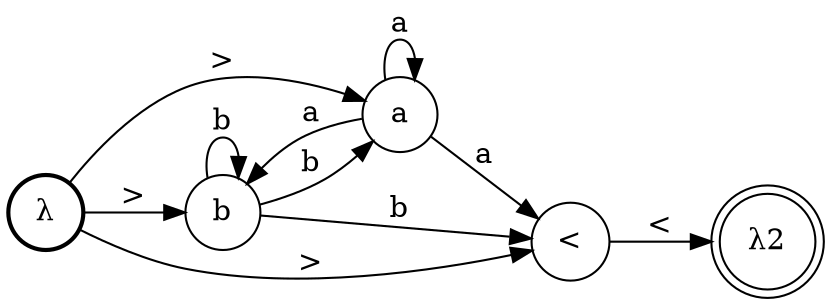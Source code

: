 digraph G {
rankdir=LR;
node [shape=circle]
0 [label="b"]
1 [label="<"]
2 [style=bold label="λ"]
3 [shape=doublecircle label="λ2"]
4 [label="a"]
0 -> 1 [label="b"]
2 -> 0 [label=">"]
1 -> 3 [label="<"]
4 -> 1 [label="a"]
0 -> 0 [label="b"]
2 -> 1 [label=">"]
4 -> 4 [label="a"]
4 -> 0 [label="a"]
0 -> 4 [label="b"]
2 -> 4 [label=">"]
}
